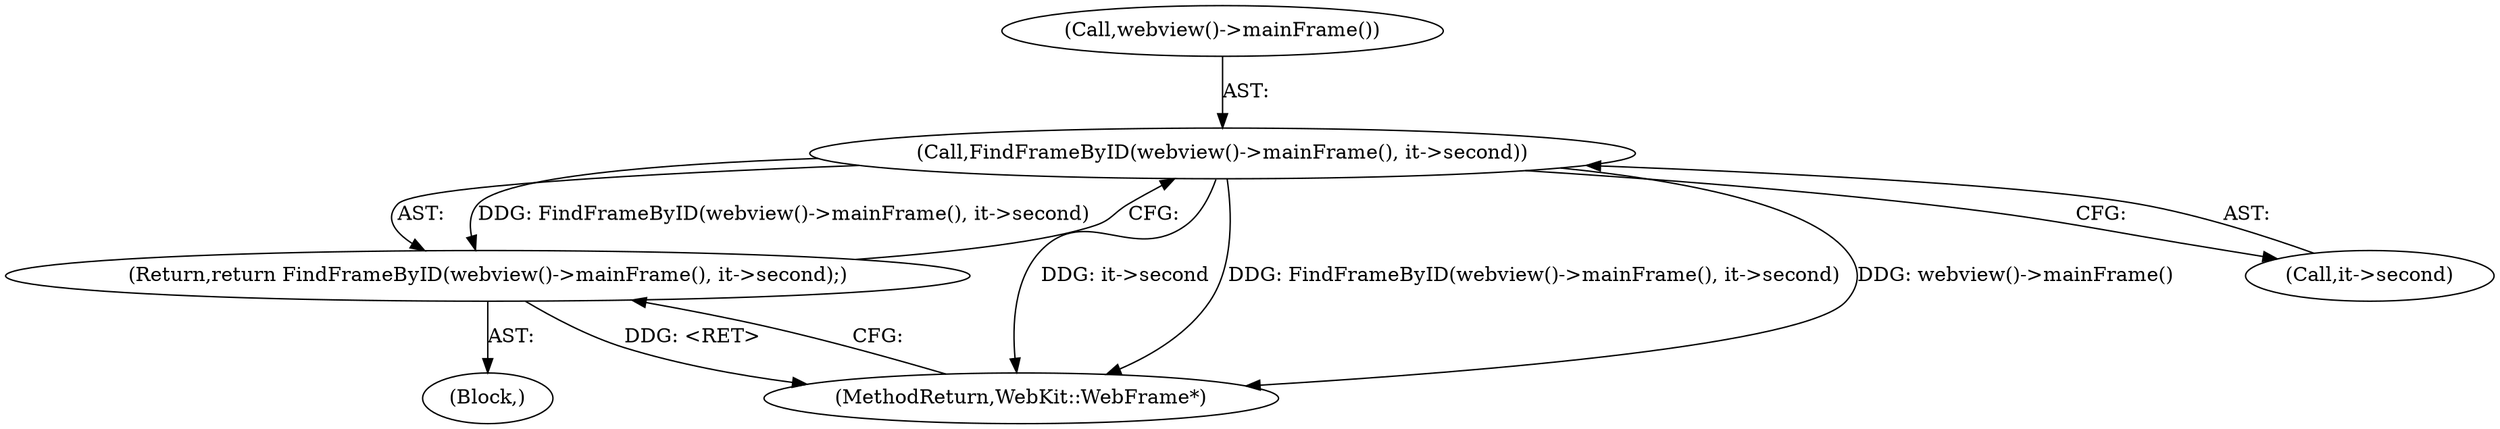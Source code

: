 digraph "1_Chrome_d1a59e4e845a01d7d7b80ef184b672752a9eae4d@del" {
"1000115" [label="(Call,FindFrameByID(webview()->mainFrame(), it->second))"];
"1000114" [label="(Return,return FindFrameByID(webview()->mainFrame(), it->second);)"];
"1000120" [label="(MethodReturn,WebKit::WebFrame*)"];
"1000115" [label="(Call,FindFrameByID(webview()->mainFrame(), it->second))"];
"1000102" [label="(Block,)"];
"1000117" [label="(Call,it->second)"];
"1000114" [label="(Return,return FindFrameByID(webview()->mainFrame(), it->second);)"];
"1000116" [label="(Call,webview()->mainFrame())"];
"1000115" -> "1000114"  [label="AST: "];
"1000115" -> "1000117"  [label="CFG: "];
"1000116" -> "1000115"  [label="AST: "];
"1000117" -> "1000115"  [label="AST: "];
"1000114" -> "1000115"  [label="CFG: "];
"1000115" -> "1000120"  [label="DDG: it->second"];
"1000115" -> "1000120"  [label="DDG: FindFrameByID(webview()->mainFrame(), it->second)"];
"1000115" -> "1000120"  [label="DDG: webview()->mainFrame()"];
"1000115" -> "1000114"  [label="DDG: FindFrameByID(webview()->mainFrame(), it->second)"];
"1000114" -> "1000102"  [label="AST: "];
"1000120" -> "1000114"  [label="CFG: "];
"1000114" -> "1000120"  [label="DDG: <RET>"];
}
